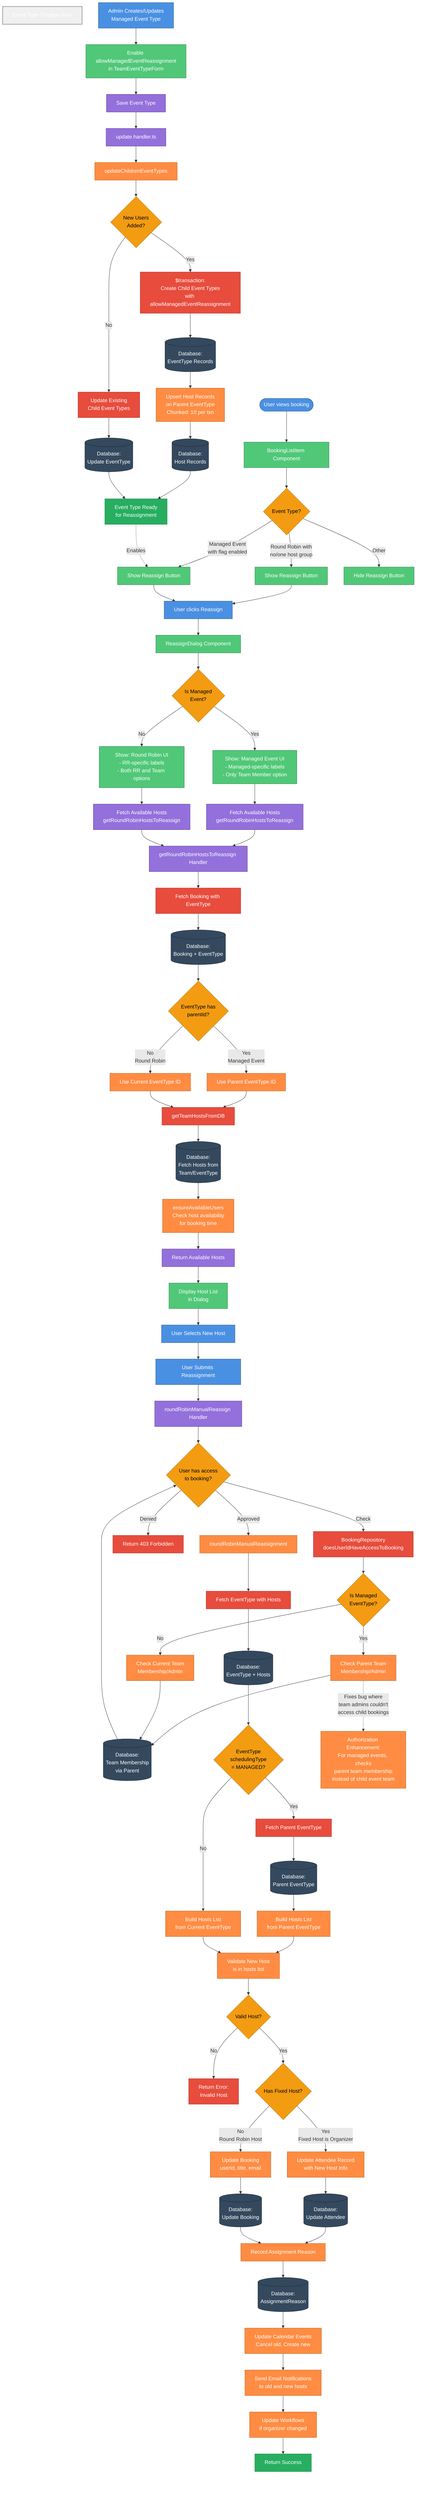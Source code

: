 flowchart TD
    %% Define color scheme compatible with VS Code mermaid extension
    classDef userAction fill:#4A90E2,stroke:#2E5C8A,color:#FFFFFF
    classDef uiComponent fill:#50C878,stroke:#2E7D4E,color:#FFFFFF
    classDef trpcLayer fill:#9370DB,stroke:#5B3A8C,color:#FFFFFF
    classDef businessLogic fill:#FF8C42,stroke:#B8631F,color:#FFFFFF
    classDef repository fill:#E74C3C,stroke:#A93226,color:#FFFFFF
    classDef database fill:#34495E,stroke:#1C2833,color:#FFFFFF
    classDef decision fill:#F39C12,stroke:#B8760C,color:#000000
    classDef success fill:#27AE60,stroke:#1E8449,color:#FFFFFF

    %% User Flow and UI Layer
    START([User views booking]):::userAction
    START --> BOOKING_ITEM[BookingListItem Component]:::uiComponent
    
    BOOKING_ITEM --> CHECK_TYPE{Event Type?}:::decision
    CHECK_TYPE -->|Round Robin with<br/>no/one host group| SHOW_RR[Show Reassign Button]:::uiComponent
    CHECK_TYPE -->|Managed Event<br/>with flag enabled| SHOW_MANAGED[Show Reassign Button]:::uiComponent
    CHECK_TYPE -->|Other| HIDE[Hide Reassign Button]:::uiComponent
    
    SHOW_RR --> CLICK_REASSIGN[User clicks Reassign]:::userAction
    SHOW_MANAGED --> CLICK_REASSIGN
    
    CLICK_REASSIGN --> REASSIGN_DIALOG[ReassignDialog Component]:::uiComponent
    
    %% Dialog UI Logic
    REASSIGN_DIALOG --> DETERMINE_TYPE{Is Managed<br/>Event?}:::decision
    DETERMINE_TYPE -->|Yes| MANAGED_UI[Show: Managed Event UI<br/>- Managed-specific labels<br/>- Only Team Member option]:::uiComponent
    DETERMINE_TYPE -->|No| RR_UI[Show: Round Robin UI<br/>- RR-specific labels<br/>- Both RR and Team options]:::uiComponent
    
    MANAGED_UI --> FETCH_HOSTS_M[Fetch Available Hosts<br/>getRoundRobinHostsToReassign]:::trpcLayer
    RR_UI --> FETCH_HOSTS_R[Fetch Available Hosts<br/>getRoundRobinHostsToReassign]:::trpcLayer
    
    %% Get Hosts Handler Logic
    FETCH_HOSTS_M --> GET_HOSTS_HANDLER[getRoundRobinHostsToReassign Handler]:::trpcLayer
    FETCH_HOSTS_R --> GET_HOSTS_HANDLER
    
    GET_HOSTS_HANDLER --> FETCH_BOOKING[Fetch Booking with EventType]:::repository
    FETCH_BOOKING --> DB_BOOKING[(Database:<br/>Booking + EventType)]:::database
    DB_BOOKING --> MANAGED_CHECK{EventType has<br/>parentId?}:::decision
    
    MANAGED_CHECK -->|Yes<br/>Managed Event| USE_PARENT[Use Parent EventType ID]:::businessLogic
    MANAGED_CHECK -->|No<br/>Round Robin| USE_CURRENT[Use Current EventType ID]:::businessLogic
    
    USE_PARENT --> GET_HOSTS[getTeamHostsFromDB]:::repository
    USE_CURRENT --> GET_HOSTS
    
    GET_HOSTS --> DB_HOSTS[(Database:<br/>Fetch Hosts from<br/>Team/EventType)]:::database
    DB_HOSTS --> CHECK_AVAILABILITY[ensureAvailableUsers<br/>Check host availability<br/>for booking time]:::businessLogic
    
    CHECK_AVAILABILITY --> RETURN_HOSTS[Return Available Hosts]:::trpcLayer
    RETURN_HOSTS --> DISPLAY_HOSTS[Display Host List<br/>in Dialog]:::uiComponent
    
    DISPLAY_HOSTS --> SELECT_HOST[User Selects New Host]:::userAction
    SELECT_HOST --> SUBMIT[User Submits Reassignment]:::userAction
    
    %% Reassignment Process
    SUBMIT --> REASSIGN_HANDLER[roundRobinManualReassign Handler]:::trpcLayer
    REASSIGN_HANDLER --> AUTH_CHECK{User has access<br/>to booking?}:::decision
    
    AUTH_CHECK -->|Check| BOOKING_REPO[BookingRepository<br/>doesUserIdHaveAccessToBooking]:::repository
    BOOKING_REPO --> MANAGED_AUTH_CHECK{Is Managed<br/>EventType?}:::decision
    
    MANAGED_AUTH_CHECK -->|Yes| CHECK_PARENT_TEAM[Check Parent Team<br/>Membership/Admin]:::businessLogic
    MANAGED_AUTH_CHECK -->|No| CHECK_CURRENT_TEAM[Check Current Team<br/>Membership/Admin]:::businessLogic
    
    CHECK_PARENT_TEAM --> DB_AUTH[(Database:<br/>Team Membership<br/>via Parent)]:::database
    CHECK_CURRENT_TEAM --> DB_AUTH
    
    DB_AUTH --> AUTH_CHECK
    AUTH_CHECK -->|Denied| AUTH_ERROR[Return 403 Forbidden]:::repository
    AUTH_CHECK -->|Approved| REASSIGNMENT_LOGIC[roundRobinManualReassignment]:::businessLogic
    
    %% Core Reassignment Logic
    REASSIGNMENT_LOGIC --> FETCH_EVENT_DATA[Fetch EventType with Hosts]:::repository
    FETCH_EVENT_DATA --> DB_EVENT[(Database:<br/>EventType + Hosts)]:::database
    
    DB_EVENT --> IS_MANAGED_REASSIGN{EventType<br/>schedulingType<br/>= MANAGED?}:::decision
    
    IS_MANAGED_REASSIGN -->|Yes| FETCH_PARENT[Fetch Parent EventType]:::repository
    IS_MANAGED_REASSIGN -->|No| BUILD_HOSTS_CURRENT[Build Hosts List<br/>from Current EventType]:::businessLogic
    
    FETCH_PARENT --> DB_PARENT[(Database:<br/>Parent EventType)]:::database
    DB_PARENT --> BUILD_HOSTS_PARENT[Build Hosts List<br/>from Parent EventType]:::businessLogic
    
    BUILD_HOSTS_PARENT --> VALIDATE_HOST[Validate New Host<br/>is in hosts list]:::businessLogic
    BUILD_HOSTS_CURRENT --> VALIDATE_HOST
    
    VALIDATE_HOST --> VALID_HOST{Valid Host?}:::decision
    VALID_HOST -->|No| HOST_ERROR[Return Error:<br/>Invalid Host]:::repository
    VALID_HOST -->|Yes| DETERMINE_ORGANIZER{Has Fixed Host?}:::decision
    
    DETERMINE_ORGANIZER -->|Yes<br/>Fixed Host is Organizer| UPDATE_ATTENDEE[Update Attendee Record<br/>with New Host Info]:::businessLogic
    DETERMINE_ORGANIZER -->|No<br/>Round Robin Host| UPDATE_BOOKING[Update Booking<br/>userId, title, email]:::businessLogic
    
    UPDATE_ATTENDEE --> DB_UPDATE_ATT[(Database:<br/>Update Attendee)]:::database
    UPDATE_BOOKING --> DB_UPDATE_BOOKING[(Database:<br/>Update Booking)]:::database
    
    DB_UPDATE_ATT --> RECORD_REASON[Record Assignment Reason]:::businessLogic
    DB_UPDATE_BOOKING --> RECORD_REASON
    
    RECORD_REASON --> DB_REASON[(Database:<br/>AssignmentReason)]:::database
    DB_REASON --> UPDATE_CALENDAR[Update Calendar Events<br/>Cancel old, Create new]:::businessLogic
    
    UPDATE_CALENDAR --> SEND_EMAILS[Send Email Notifications<br/>to old and new hosts]:::businessLogic
    SEND_EMAILS --> UPDATE_WORKFLOWS[Update Workflows<br/>if organizer changed]:::businessLogic
    
    UPDATE_WORKFLOWS --> SUCCESS[Return Success]:::success
    
    %% Additional Flow: Event Type Creation with Managed Reassignment
    SUBGRAPH1[Event Type Creation Flow]:::businessLogic
    CREATE_EVENT[Admin Creates/Updates<br/>Managed Event Type]:::userAction
    CREATE_EVENT --> ENABLE_FLAG[Enable allowManagedEventReassignment<br/>in TeamEventTypeForm]:::uiComponent
    ENABLE_FLAG --> SAVE_EVENT[Save Event Type]:::trpcLayer
    SAVE_EVENT --> UPDATE_HANDLER[update.handler.ts]:::trpcLayer
    UPDATE_HANDLER --> HANDLE_CHILDREN[updateChildrenEventTypes]:::businessLogic
    
    HANDLE_CHILDREN --> CREATE_CHILDREN{New Users<br/>Added?}:::decision
    CREATE_CHILDREN -->|Yes| CREATE_CHILD_EVENTS[$transaction:<br/>Create Child Event Types<br/>with allowManagedEventReassignment]:::repository
    CREATE_CHILDREN -->|No| UPDATE_CHILDREN[Update Existing<br/>Child Event Types]:::repository
    
    CREATE_CHILD_EVENTS --> DB_CREATE[(Database:<br/>EventType Records)]:::database
    DB_CREATE --> UPSERT_HOSTS[Upsert Host Records<br/>on Parent EventType<br/>Chunked: 10 per txn]:::businessLogic
    
    UPSERT_HOSTS --> DB_HOSTS_CREATE[(Database:<br/>Host Records)]:::database
    DB_HOSTS_CREATE --> EVENT_COMPLETE[Event Type Ready<br/>for Reassignment]:::success
    
    UPDATE_CHILDREN --> DB_UPDATE[(Database:<br/>Update EventType)]:::database
    DB_UPDATE --> EVENT_COMPLETE
    
    %% Authorization Enhancement Explanation
    AUTH_NOTE[Authorization Enhancement:<br/>For managed events, checks<br/>parent team membership<br/>instead of child event team]:::businessLogic
    CHECK_PARENT_TEAM -.->|Fixes bug where<br/>team admins couldn't<br/>access child bookings| AUTH_NOTE
    
    %% Link subgraph to main flow
    EVENT_COMPLETE -.->|Enables| SHOW_MANAGED
    
    style SUBGRAPH1 fill:#F0F0F0,stroke:#999999,stroke-width:2px
